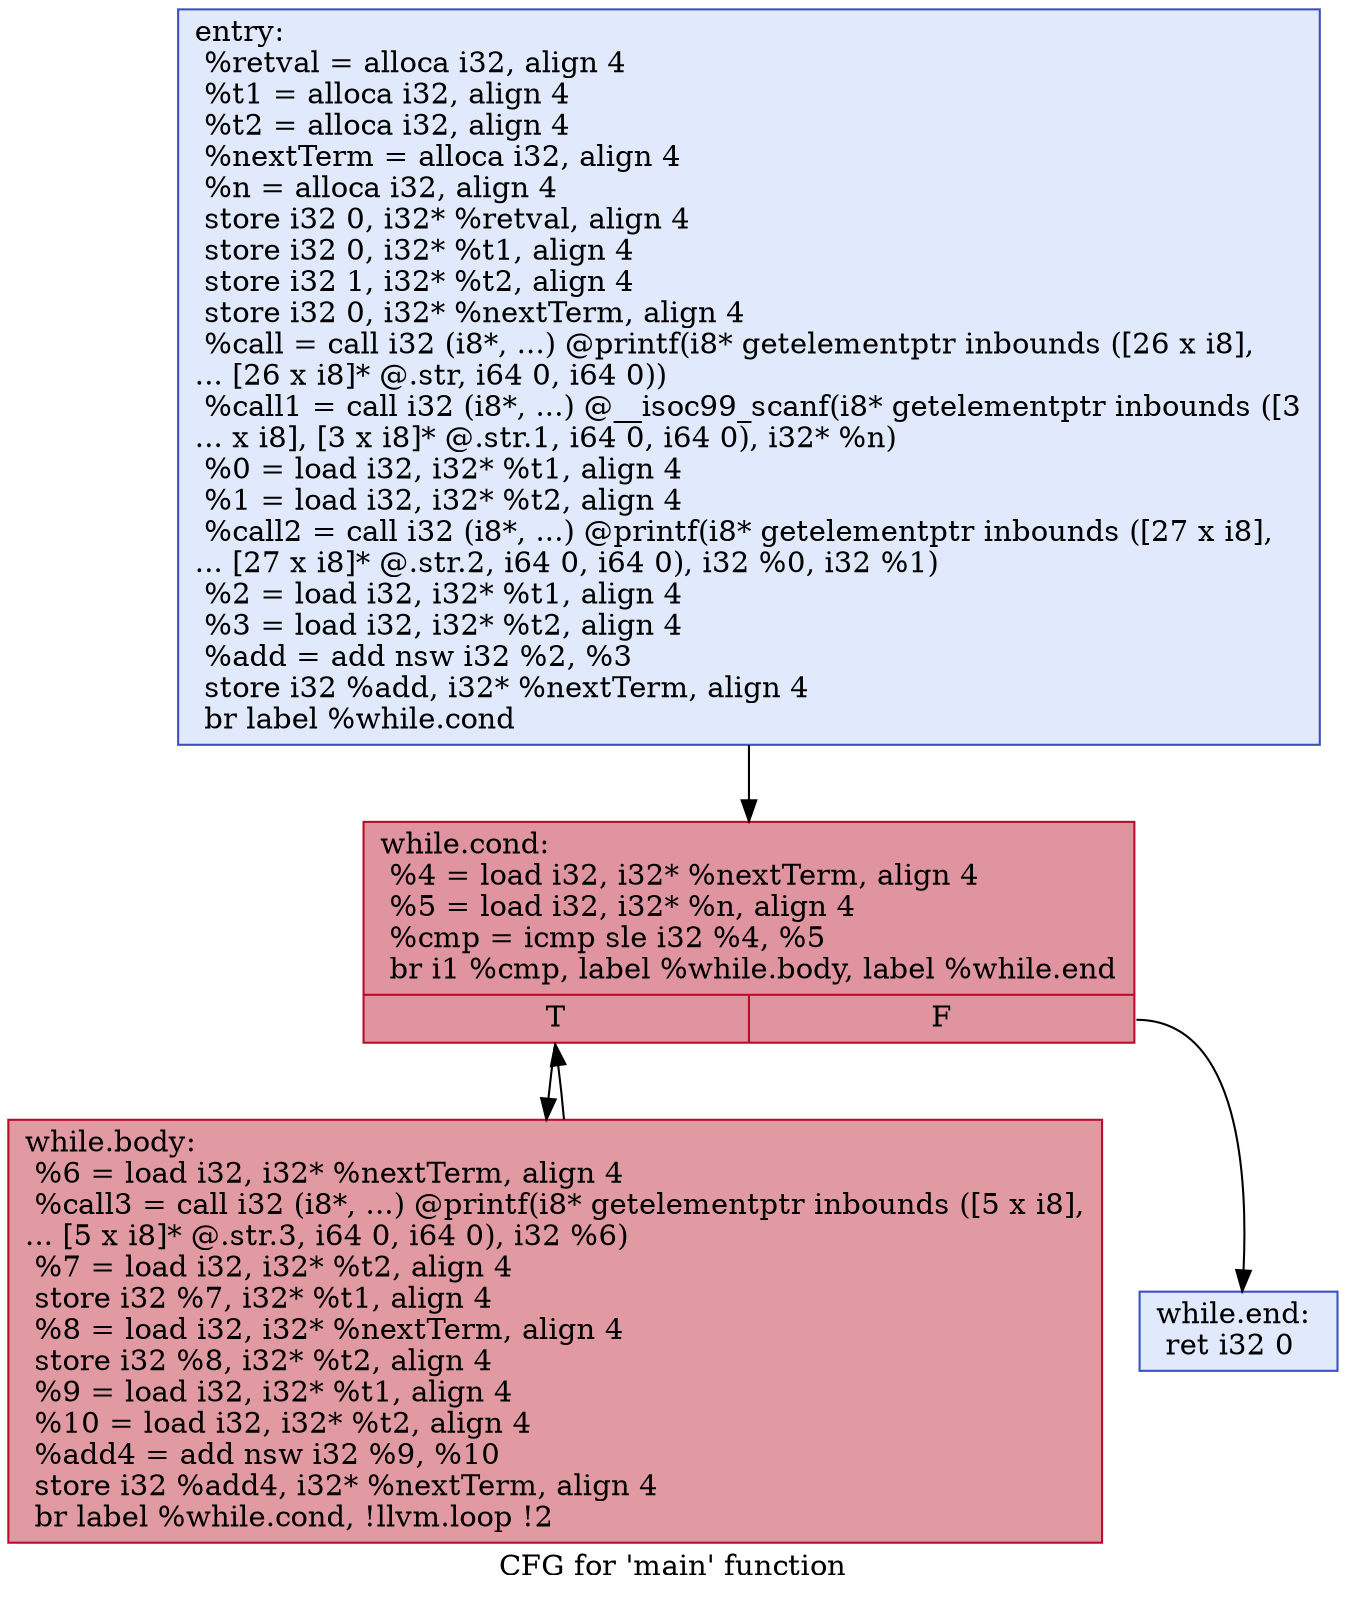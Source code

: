 digraph "CFG for 'main' function" {
	label="CFG for 'main' function";

	Node0x562fc1ef84f0 [shape=record,color="#3d50c3ff", style=filled, fillcolor="#b9d0f970",label="{entry:\l  %retval = alloca i32, align 4\l  %t1 = alloca i32, align 4\l  %t2 = alloca i32, align 4\l  %nextTerm = alloca i32, align 4\l  %n = alloca i32, align 4\l  store i32 0, i32* %retval, align 4\l  store i32 0, i32* %t1, align 4\l  store i32 1, i32* %t2, align 4\l  store i32 0, i32* %nextTerm, align 4\l  %call = call i32 (i8*, ...) @printf(i8* getelementptr inbounds ([26 x i8],\l... [26 x i8]* @.str, i64 0, i64 0))\l  %call1 = call i32 (i8*, ...) @__isoc99_scanf(i8* getelementptr inbounds ([3\l... x i8], [3 x i8]* @.str.1, i64 0, i64 0), i32* %n)\l  %0 = load i32, i32* %t1, align 4\l  %1 = load i32, i32* %t2, align 4\l  %call2 = call i32 (i8*, ...) @printf(i8* getelementptr inbounds ([27 x i8],\l... [27 x i8]* @.str.2, i64 0, i64 0), i32 %0, i32 %1)\l  %2 = load i32, i32* %t1, align 4\l  %3 = load i32, i32* %t2, align 4\l  %add = add nsw i32 %2, %3\l  store i32 %add, i32* %nextTerm, align 4\l  br label %while.cond\l}"];
	Node0x562fc1ef84f0 -> Node0x562fc1ef9e10;
	Node0x562fc1ef9e10 [shape=record,color="#b70d28ff", style=filled, fillcolor="#b70d2870",label="{while.cond:                                       \l  %4 = load i32, i32* %nextTerm, align 4\l  %5 = load i32, i32* %n, align 4\l  %cmp = icmp sle i32 %4, %5\l  br i1 %cmp, label %while.body, label %while.end\l|{<s0>T|<s1>F}}"];
	Node0x562fc1ef9e10:s0 -> Node0x562fc1efa140;
	Node0x562fc1ef9e10:s1 -> Node0x562fc1efa330;
	Node0x562fc1efa140 [shape=record,color="#b70d28ff", style=filled, fillcolor="#bb1b2c70",label="{while.body:                                       \l  %6 = load i32, i32* %nextTerm, align 4\l  %call3 = call i32 (i8*, ...) @printf(i8* getelementptr inbounds ([5 x i8],\l... [5 x i8]* @.str.3, i64 0, i64 0), i32 %6)\l  %7 = load i32, i32* %t2, align 4\l  store i32 %7, i32* %t1, align 4\l  %8 = load i32, i32* %nextTerm, align 4\l  store i32 %8, i32* %t2, align 4\l  %9 = load i32, i32* %t1, align 4\l  %10 = load i32, i32* %t2, align 4\l  %add4 = add nsw i32 %9, %10\l  store i32 %add4, i32* %nextTerm, align 4\l  br label %while.cond, !llvm.loop !2\l}"];
	Node0x562fc1efa140 -> Node0x562fc1ef9e10;
	Node0x562fc1efa330 [shape=record,color="#3d50c3ff", style=filled, fillcolor="#b9d0f970",label="{while.end:                                        \l  ret i32 0\l}"];
}

